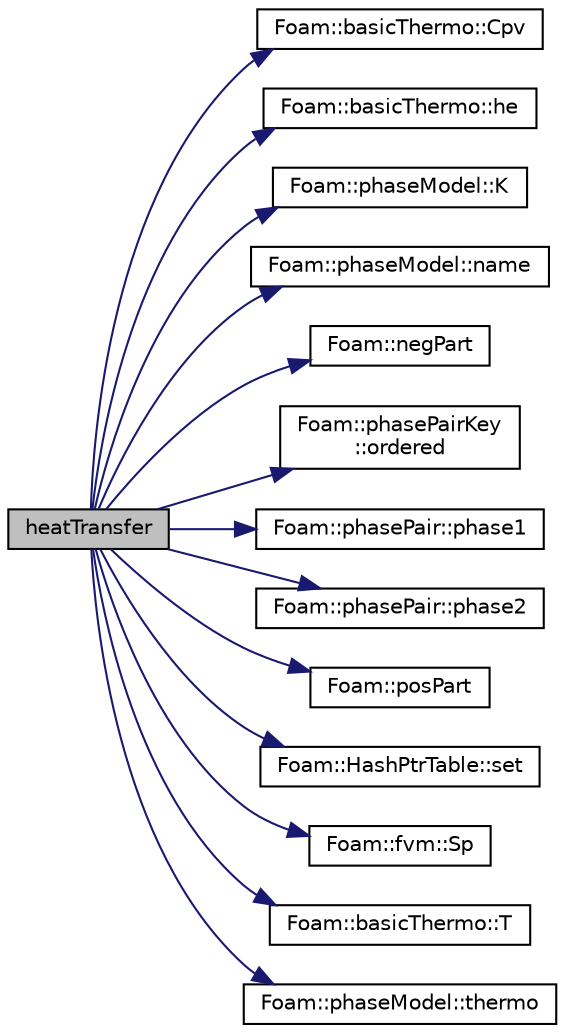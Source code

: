 digraph "heatTransfer"
{
  bgcolor="transparent";
  edge [fontname="Helvetica",fontsize="10",labelfontname="Helvetica",labelfontsize="10"];
  node [fontname="Helvetica",fontsize="10",shape=record];
  rankdir="LR";
  Node1 [label="heatTransfer",height=0.2,width=0.4,color="black", fillcolor="grey75", style="filled" fontcolor="black"];
  Node1 -> Node2 [color="midnightblue",fontsize="10",style="solid",fontname="Helvetica"];
  Node2 [label="Foam::basicThermo::Cpv",height=0.2,width=0.4,color="black",URL="$classFoam_1_1basicThermo.html#a8ef6b02f0ee51039c3741cf05f1a6a7c",tooltip="Heat capacity at constant pressure/volume [J/kg/K]. "];
  Node1 -> Node3 [color="midnightblue",fontsize="10",style="solid",fontname="Helvetica"];
  Node3 [label="Foam::basicThermo::he",height=0.2,width=0.4,color="black",URL="$classFoam_1_1basicThermo.html#a662d59ddd0d78a76cd9838b63db0dc27",tooltip="Enthalpy/Internal energy [J/kg]. "];
  Node1 -> Node4 [color="midnightblue",fontsize="10",style="solid",fontname="Helvetica"];
  Node4 [label="Foam::phaseModel::K",height=0.2,width=0.4,color="black",URL="$classFoam_1_1phaseModel.html#a55ccaf64e3b70e4ade9d191364e24b9d",tooltip="Return the phase kinetic energy. "];
  Node1 -> Node5 [color="midnightblue",fontsize="10",style="solid",fontname="Helvetica"];
  Node5 [label="Foam::phaseModel::name",height=0.2,width=0.4,color="black",URL="$classFoam_1_1phaseModel.html#a6d60057c26042eaf7fa1b3b6fb07b582",tooltip="Return the name of this phase. "];
  Node1 -> Node6 [color="midnightblue",fontsize="10",style="solid",fontname="Helvetica"];
  Node6 [label="Foam::negPart",height=0.2,width=0.4,color="black",URL="$namespaceFoam.html#a7eb48153d967d618826a27dd19d4a0de"];
  Node1 -> Node7 [color="midnightblue",fontsize="10",style="solid",fontname="Helvetica"];
  Node7 [label="Foam::phasePairKey\l::ordered",height=0.2,width=0.4,color="black",URL="$classFoam_1_1phasePairKey.html#a9b29bda98360dd9684b7757833a54403",tooltip="Return the ordered flag. "];
  Node1 -> Node8 [color="midnightblue",fontsize="10",style="solid",fontname="Helvetica"];
  Node8 [label="Foam::phasePair::phase1",height=0.2,width=0.4,color="black",URL="$classFoam_1_1phasePair.html#aafa87466cebd9ebda4a09ea338673568",tooltip="Return phase 1. "];
  Node1 -> Node9 [color="midnightblue",fontsize="10",style="solid",fontname="Helvetica"];
  Node9 [label="Foam::phasePair::phase2",height=0.2,width=0.4,color="black",URL="$classFoam_1_1phasePair.html#ace6dda1224b634f41045415a3ba6089d",tooltip="Return phase 2. "];
  Node1 -> Node10 [color="midnightblue",fontsize="10",style="solid",fontname="Helvetica"];
  Node10 [label="Foam::posPart",height=0.2,width=0.4,color="black",URL="$namespaceFoam.html#aec8f030747cb95b213dcfbfc30a43abb"];
  Node1 -> Node11 [color="midnightblue",fontsize="10",style="solid",fontname="Helvetica"];
  Node11 [label="Foam::HashPtrTable::set",height=0.2,width=0.4,color="black",URL="$classFoam_1_1HashPtrTable.html#aafaf624301fb614c6cfde9235240cecc",tooltip="Assign a new entry, overwriting existing entries. "];
  Node1 -> Node12 [color="midnightblue",fontsize="10",style="solid",fontname="Helvetica"];
  Node12 [label="Foam::fvm::Sp",height=0.2,width=0.4,color="black",URL="$namespaceFoam_1_1fvm.html#a85d1dcca92042fd0a570c31ea79c160d"];
  Node1 -> Node13 [color="midnightblue",fontsize="10",style="solid",fontname="Helvetica"];
  Node13 [label="Foam::basicThermo::T",height=0.2,width=0.4,color="black",URL="$classFoam_1_1basicThermo.html#a46dd791e59e58c5363db6b9cf0323e74",tooltip="Temperature [K]. "];
  Node1 -> Node14 [color="midnightblue",fontsize="10",style="solid",fontname="Helvetica"];
  Node14 [label="Foam::phaseModel::thermo",height=0.2,width=0.4,color="black",URL="$classFoam_1_1phaseModel.html#a4c00982ae249a9732ea710a50e33b970",tooltip="Return the thermophysical model. "];
}
